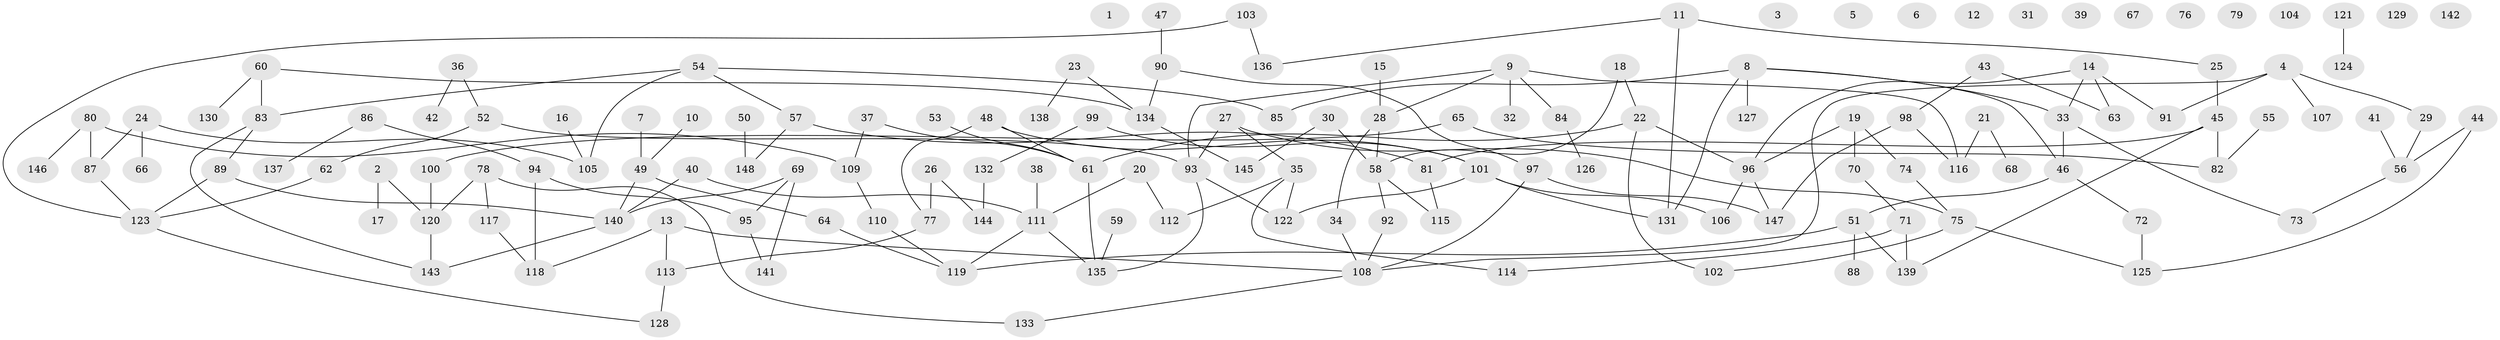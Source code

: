 // Generated by graph-tools (version 1.1) at 2025/33/03/09/25 02:33:43]
// undirected, 148 vertices, 174 edges
graph export_dot {
graph [start="1"]
  node [color=gray90,style=filled];
  1;
  2;
  3;
  4;
  5;
  6;
  7;
  8;
  9;
  10;
  11;
  12;
  13;
  14;
  15;
  16;
  17;
  18;
  19;
  20;
  21;
  22;
  23;
  24;
  25;
  26;
  27;
  28;
  29;
  30;
  31;
  32;
  33;
  34;
  35;
  36;
  37;
  38;
  39;
  40;
  41;
  42;
  43;
  44;
  45;
  46;
  47;
  48;
  49;
  50;
  51;
  52;
  53;
  54;
  55;
  56;
  57;
  58;
  59;
  60;
  61;
  62;
  63;
  64;
  65;
  66;
  67;
  68;
  69;
  70;
  71;
  72;
  73;
  74;
  75;
  76;
  77;
  78;
  79;
  80;
  81;
  82;
  83;
  84;
  85;
  86;
  87;
  88;
  89;
  90;
  91;
  92;
  93;
  94;
  95;
  96;
  97;
  98;
  99;
  100;
  101;
  102;
  103;
  104;
  105;
  106;
  107;
  108;
  109;
  110;
  111;
  112;
  113;
  114;
  115;
  116;
  117;
  118;
  119;
  120;
  121;
  122;
  123;
  124;
  125;
  126;
  127;
  128;
  129;
  130;
  131;
  132;
  133;
  134;
  135;
  136;
  137;
  138;
  139;
  140;
  141;
  142;
  143;
  144;
  145;
  146;
  147;
  148;
  2 -- 17;
  2 -- 120;
  4 -- 29;
  4 -- 91;
  4 -- 107;
  4 -- 108;
  7 -- 49;
  8 -- 33;
  8 -- 46;
  8 -- 85;
  8 -- 127;
  8 -- 131;
  9 -- 28;
  9 -- 32;
  9 -- 84;
  9 -- 93;
  9 -- 116;
  10 -- 49;
  11 -- 25;
  11 -- 131;
  11 -- 136;
  13 -- 108;
  13 -- 113;
  13 -- 118;
  14 -- 33;
  14 -- 63;
  14 -- 91;
  14 -- 96;
  15 -- 28;
  16 -- 105;
  18 -- 22;
  18 -- 58;
  19 -- 70;
  19 -- 74;
  19 -- 96;
  20 -- 111;
  20 -- 112;
  21 -- 68;
  21 -- 116;
  22 -- 61;
  22 -- 96;
  22 -- 102;
  23 -- 134;
  23 -- 138;
  24 -- 66;
  24 -- 87;
  24 -- 105;
  25 -- 45;
  26 -- 77;
  26 -- 144;
  27 -- 35;
  27 -- 75;
  27 -- 93;
  28 -- 34;
  28 -- 58;
  29 -- 56;
  30 -- 58;
  30 -- 145;
  33 -- 46;
  33 -- 73;
  34 -- 108;
  35 -- 112;
  35 -- 114;
  35 -- 122;
  36 -- 42;
  36 -- 52;
  37 -- 61;
  37 -- 109;
  38 -- 111;
  40 -- 111;
  40 -- 140;
  41 -- 56;
  43 -- 63;
  43 -- 98;
  44 -- 56;
  44 -- 125;
  45 -- 81;
  45 -- 82;
  45 -- 139;
  46 -- 51;
  46 -- 72;
  47 -- 90;
  48 -- 61;
  48 -- 77;
  48 -- 101;
  49 -- 64;
  49 -- 140;
  50 -- 148;
  51 -- 88;
  51 -- 119;
  51 -- 139;
  52 -- 62;
  52 -- 93;
  53 -- 61;
  54 -- 57;
  54 -- 83;
  54 -- 85;
  54 -- 105;
  55 -- 82;
  56 -- 73;
  57 -- 81;
  57 -- 148;
  58 -- 92;
  58 -- 115;
  59 -- 135;
  60 -- 83;
  60 -- 130;
  60 -- 134;
  61 -- 135;
  62 -- 123;
  64 -- 119;
  65 -- 82;
  65 -- 100;
  69 -- 95;
  69 -- 140;
  69 -- 141;
  70 -- 71;
  71 -- 114;
  71 -- 139;
  72 -- 125;
  74 -- 75;
  75 -- 102;
  75 -- 125;
  77 -- 113;
  78 -- 117;
  78 -- 120;
  78 -- 133;
  80 -- 87;
  80 -- 109;
  80 -- 146;
  81 -- 115;
  83 -- 89;
  83 -- 143;
  84 -- 126;
  86 -- 94;
  86 -- 137;
  87 -- 123;
  89 -- 123;
  89 -- 140;
  90 -- 97;
  90 -- 134;
  92 -- 108;
  93 -- 122;
  93 -- 135;
  94 -- 95;
  94 -- 118;
  95 -- 141;
  96 -- 106;
  96 -- 147;
  97 -- 108;
  97 -- 147;
  98 -- 116;
  98 -- 147;
  99 -- 101;
  99 -- 132;
  100 -- 120;
  101 -- 106;
  101 -- 122;
  101 -- 131;
  103 -- 123;
  103 -- 136;
  108 -- 133;
  109 -- 110;
  110 -- 119;
  111 -- 119;
  111 -- 135;
  113 -- 128;
  117 -- 118;
  120 -- 143;
  121 -- 124;
  123 -- 128;
  132 -- 144;
  134 -- 145;
  140 -- 143;
}
